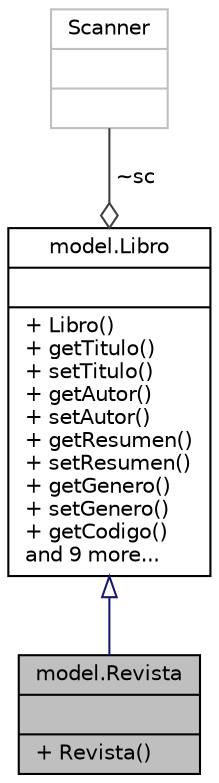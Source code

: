 digraph "model.Revista"
{
 // LATEX_PDF_SIZE
  edge [fontname="Helvetica",fontsize="10",labelfontname="Helvetica",labelfontsize="10"];
  node [fontname="Helvetica",fontsize="10",shape=record];
  Node1 [label="{model.Revista\n||+ Revista()\l}",height=0.2,width=0.4,color="black", fillcolor="grey75", style="filled", fontcolor="black",tooltip=" "];
  Node2 -> Node1 [dir="back",color="midnightblue",fontsize="10",style="solid",arrowtail="onormal",fontname="Helvetica"];
  Node2 [label="{model.Libro\n||+ Libro()\l+ getTitulo()\l+ setTitulo()\l+ getAutor()\l+ setAutor()\l+ getResumen()\l+ setResumen()\l+ getGenero()\l+ setGenero()\l+ getCodigo()\land 9 more...\l}",height=0.2,width=0.4,color="black", fillcolor="white", style="filled",URL="$classmodel_1_1_libro.html",tooltip=" "];
  Node3 -> Node2 [color="grey25",fontsize="10",style="solid",label=" ~sc" ,arrowhead="odiamond",fontname="Helvetica"];
  Node3 [label="{Scanner\n||}",height=0.2,width=0.4,color="grey75", fillcolor="white", style="filled",tooltip=" "];
}
